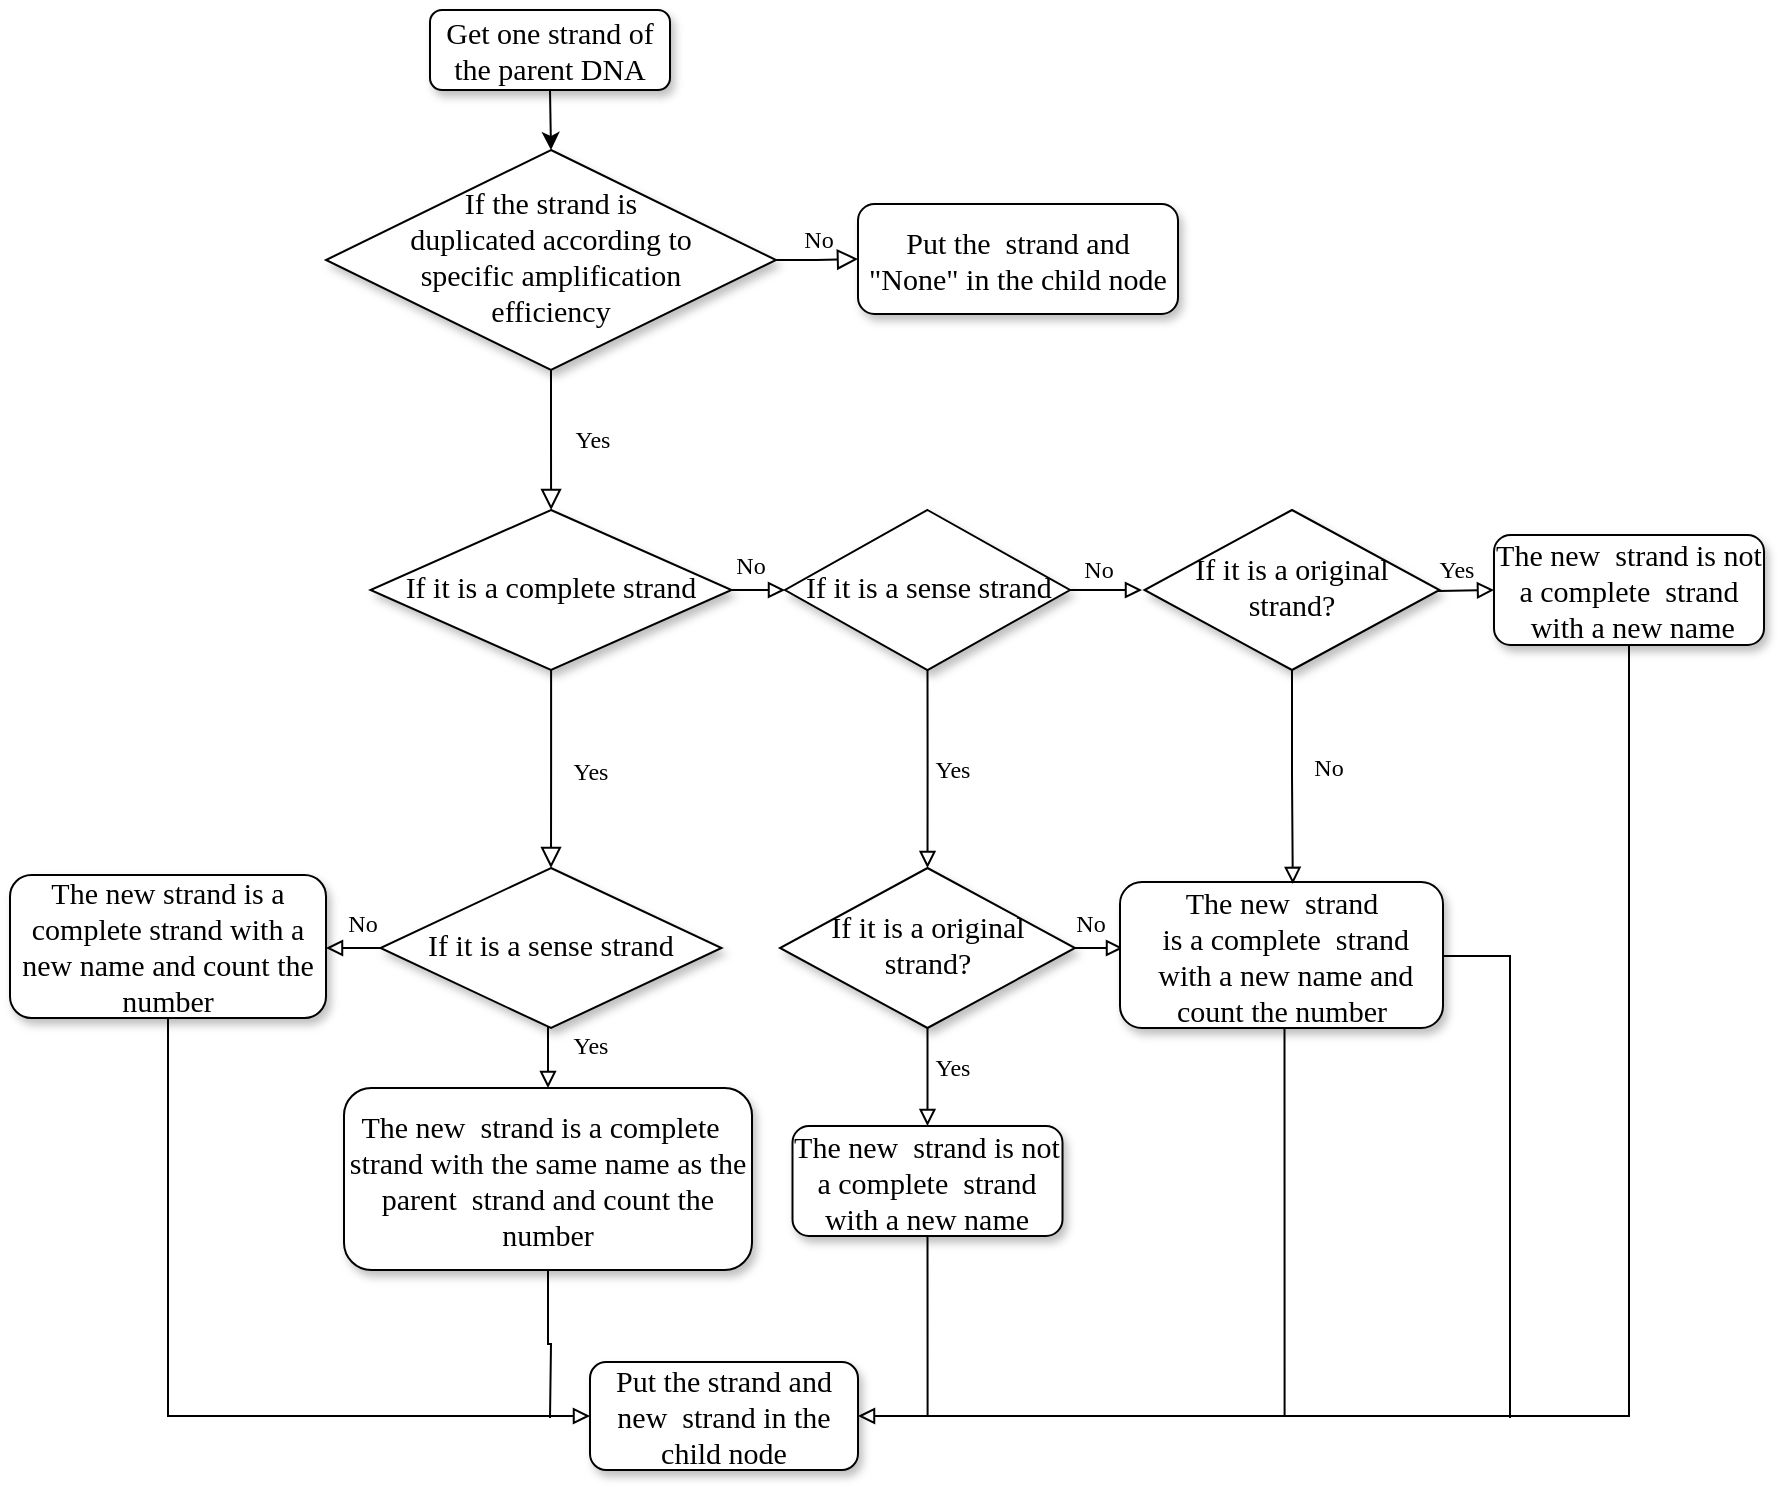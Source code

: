<mxfile version="18.0.8" type="github">
  <diagram id="C5RBs43oDa-KdzZeNtuy" name="Page-1">
    <mxGraphModel dx="3434" dy="1583" grid="1" gridSize="10" guides="1" tooltips="1" connect="1" arrows="1" fold="1" page="1" pageScale="1" pageWidth="827" pageHeight="1169" math="0" shadow="0">
      <root>
        <mxCell id="WIyWlLk6GJQsqaUBKTNV-0" />
        <mxCell id="WIyWlLk6GJQsqaUBKTNV-1" parent="WIyWlLk6GJQsqaUBKTNV-0" />
        <mxCell id="JWPkaghvcUCzBnXea29I-1" style="edgeStyle=orthogonalEdgeStyle;rounded=0;orthogonalLoop=1;jettySize=auto;html=1;exitX=0.5;exitY=1;exitDx=0;exitDy=0;entryX=0.5;entryY=0;entryDx=0;entryDy=0;" parent="WIyWlLk6GJQsqaUBKTNV-1" source="WIyWlLk6GJQsqaUBKTNV-3" target="WIyWlLk6GJQsqaUBKTNV-6" edge="1">
          <mxGeometry relative="1" as="geometry" />
        </mxCell>
        <mxCell id="WIyWlLk6GJQsqaUBKTNV-3" value="&lt;font style=&quot;font-size: 15px;&quot; face=&quot;Times New Roman&quot;&gt;Get one strand of the parent DNA&lt;/font&gt;" style="rounded=1;whiteSpace=wrap;html=1;fontSize=12;glass=0;strokeWidth=1;shadow=1;" parent="WIyWlLk6GJQsqaUBKTNV-1" vertex="1">
          <mxGeometry x="160" y="40" width="120" height="40" as="geometry" />
        </mxCell>
        <mxCell id="WIyWlLk6GJQsqaUBKTNV-4" value="Yes" style="rounded=0;html=1;jettySize=auto;orthogonalLoop=1;fontSize=12;endArrow=block;endFill=0;endSize=8;strokeWidth=1;shadow=0;labelBackgroundColor=none;edgeStyle=orthogonalEdgeStyle;fontFamily=Times New Roman;" parent="WIyWlLk6GJQsqaUBKTNV-1" source="WIyWlLk6GJQsqaUBKTNV-6" target="WIyWlLk6GJQsqaUBKTNV-10" edge="1">
          <mxGeometry y="20" relative="1" as="geometry">
            <mxPoint as="offset" />
          </mxGeometry>
        </mxCell>
        <mxCell id="WIyWlLk6GJQsqaUBKTNV-5" value="No" style="edgeStyle=orthogonalEdgeStyle;rounded=0;html=1;jettySize=auto;orthogonalLoop=1;fontSize=12;endArrow=block;endFill=0;endSize=8;strokeWidth=1;shadow=0;labelBackgroundColor=none;fontFamily=Times New Roman;" parent="WIyWlLk6GJQsqaUBKTNV-1" source="WIyWlLk6GJQsqaUBKTNV-6" target="WIyWlLk6GJQsqaUBKTNV-7" edge="1">
          <mxGeometry y="10" relative="1" as="geometry">
            <mxPoint as="offset" />
          </mxGeometry>
        </mxCell>
        <mxCell id="WIyWlLk6GJQsqaUBKTNV-6" value="&lt;font style=&quot;font-size: 15px;&quot; face=&quot;Times New Roman&quot;&gt;If the strand is &lt;br&gt;duplicated according to &lt;br&gt;specific amplification &lt;br&gt;efficiency&lt;/font&gt;" style="rhombus;whiteSpace=wrap;html=1;shadow=1;fontFamily=Helvetica;fontSize=12;align=center;strokeWidth=1;spacing=6;spacingTop=-4;" parent="WIyWlLk6GJQsqaUBKTNV-1" vertex="1">
          <mxGeometry x="108" y="110" width="225" height="110" as="geometry" />
        </mxCell>
        <mxCell id="WIyWlLk6GJQsqaUBKTNV-7" value="&lt;font style=&quot;font-size: 15px;&quot; face=&quot;Times New Roman&quot;&gt;&lt;font style=&quot;&quot;&gt;Put the&amp;nbsp;&lt;/font&gt;&amp;nbsp;strand&amp;nbsp;&lt;font style=&quot;&quot;&gt;and &quot;None&quot; in the child node&lt;/font&gt;&lt;/font&gt;" style="rounded=1;whiteSpace=wrap;html=1;fontSize=12;glass=0;strokeWidth=1;shadow=1;" parent="WIyWlLk6GJQsqaUBKTNV-1" vertex="1">
          <mxGeometry x="374" y="137" width="160" height="55" as="geometry" />
        </mxCell>
        <mxCell id="WIyWlLk6GJQsqaUBKTNV-8" value="" style="rounded=0;html=1;jettySize=auto;orthogonalLoop=1;fontSize=11;endArrow=block;endFill=0;endSize=8;strokeWidth=1;shadow=0;labelBackgroundColor=none;edgeStyle=orthogonalEdgeStyle;entryX=0.5;entryY=0;entryDx=0;entryDy=0;" parent="WIyWlLk6GJQsqaUBKTNV-1" source="WIyWlLk6GJQsqaUBKTNV-10" target="9Jic5jevJVb1GwjityKB-2" edge="1">
          <mxGeometry x="0.333" y="20" relative="1" as="geometry">
            <mxPoint as="offset" />
            <mxPoint x="220" y="464" as="targetPoint" />
          </mxGeometry>
        </mxCell>
        <mxCell id="9Jic5jevJVb1GwjityKB-9" style="edgeStyle=orthogonalEdgeStyle;rounded=0;orthogonalLoop=1;jettySize=auto;html=1;exitX=1;exitY=0.5;exitDx=0;exitDy=0;entryX=0;entryY=0.5;entryDx=0;entryDy=0;fontFamily=Times New Roman;fontSize=15;startArrow=none;startFill=0;endArrow=block;endFill=0;" edge="1" parent="WIyWlLk6GJQsqaUBKTNV-1" source="WIyWlLk6GJQsqaUBKTNV-10" target="JWPkaghvcUCzBnXea29I-12">
          <mxGeometry relative="1" as="geometry" />
        </mxCell>
        <mxCell id="WIyWlLk6GJQsqaUBKTNV-10" value="&lt;font style=&quot;font-size: 15px;&quot; face=&quot;Times New Roman&quot;&gt;If it is a complete strand&lt;/font&gt;" style="rhombus;whiteSpace=wrap;html=1;shadow=1;fontFamily=Helvetica;fontSize=12;align=center;strokeWidth=1;spacing=6;spacingTop=-4;" parent="WIyWlLk6GJQsqaUBKTNV-1" vertex="1">
          <mxGeometry x="130.25" y="290" width="180.5" height="80" as="geometry" />
        </mxCell>
        <mxCell id="JWPkaghvcUCzBnXea29I-3" value="Yes" style="text;html=1;align=center;verticalAlign=middle;resizable=0;points=[];autosize=1;strokeColor=none;fillColor=none;fontFamily=Times New Roman;" parent="WIyWlLk6GJQsqaUBKTNV-1" vertex="1">
          <mxGeometry x="225" y="410.5" width="30" height="20" as="geometry" />
        </mxCell>
        <mxCell id="JWPkaghvcUCzBnXea29I-7" style="edgeStyle=orthogonalEdgeStyle;rounded=0;orthogonalLoop=1;jettySize=auto;html=1;exitX=0.5;exitY=1;exitDx=0;exitDy=0;entryX=0.5;entryY=0;entryDx=0;entryDy=0;endArrow=block;endFill=0;" parent="WIyWlLk6GJQsqaUBKTNV-1" target="JWPkaghvcUCzBnXea29I-6" edge="1">
          <mxGeometry relative="1" as="geometry">
            <mxPoint x="220" y="544" as="sourcePoint" />
          </mxGeometry>
        </mxCell>
        <mxCell id="JWPkaghvcUCzBnXea29I-38" style="edgeStyle=orthogonalEdgeStyle;rounded=0;orthogonalLoop=1;jettySize=auto;html=1;exitX=0.5;exitY=1;exitDx=0;exitDy=0;endArrow=none;endFill=0;" parent="WIyWlLk6GJQsqaUBKTNV-1" source="JWPkaghvcUCzBnXea29I-6" edge="1">
          <mxGeometry relative="1" as="geometry">
            <mxPoint x="220" y="744.0" as="targetPoint" />
          </mxGeometry>
        </mxCell>
        <mxCell id="JWPkaghvcUCzBnXea29I-6" value="&lt;font style=&quot;font-size: 15px;&quot; face=&quot;Times New Roman&quot;&gt;The new&amp;nbsp;&amp;nbsp;strand is a complete&amp;nbsp;&amp;nbsp;&lt;br&gt;strand with the same name as the parent&amp;nbsp;&amp;nbsp;strand and count the number&lt;/font&gt;" style="rounded=1;whiteSpace=wrap;html=1;fontSize=12;glass=0;strokeWidth=1;shadow=1;" parent="WIyWlLk6GJQsqaUBKTNV-1" vertex="1">
          <mxGeometry x="117" y="579" width="204" height="91" as="geometry" />
        </mxCell>
        <mxCell id="JWPkaghvcUCzBnXea29I-8" value="Yes" style="text;html=1;align=center;verticalAlign=middle;resizable=0;points=[];autosize=1;strokeColor=none;fillColor=none;fontFamily=Times New Roman;" parent="WIyWlLk6GJQsqaUBKTNV-1" vertex="1">
          <mxGeometry x="225" y="548" width="30" height="20" as="geometry" />
        </mxCell>
        <mxCell id="JWPkaghvcUCzBnXea29I-35" style="edgeStyle=orthogonalEdgeStyle;rounded=0;orthogonalLoop=1;jettySize=auto;html=1;exitX=0.5;exitY=1;exitDx=0;exitDy=0;entryX=0;entryY=0.5;entryDx=0;entryDy=0;endArrow=block;endFill=0;" parent="WIyWlLk6GJQsqaUBKTNV-1" source="JWPkaghvcUCzBnXea29I-9" target="JWPkaghvcUCzBnXea29I-34" edge="1">
          <mxGeometry relative="1" as="geometry" />
        </mxCell>
        <mxCell id="JWPkaghvcUCzBnXea29I-9" value="&lt;font style=&quot;font-size: 15px;&quot; face=&quot;Times New Roman&quot;&gt;The new strand is a complete strand with a new name and count the number&lt;/font&gt;" style="rounded=1;whiteSpace=wrap;html=1;fontSize=12;glass=0;strokeWidth=1;shadow=1;" parent="WIyWlLk6GJQsqaUBKTNV-1" vertex="1">
          <mxGeometry x="-50" y="472.5" width="158" height="71.5" as="geometry" />
        </mxCell>
        <mxCell id="JWPkaghvcUCzBnXea29I-11" value="No" style="text;html=1;align=center;verticalAlign=middle;resizable=0;points=[];autosize=1;strokeColor=none;fillColor=none;fontFamily=Times New Roman;" parent="WIyWlLk6GJQsqaUBKTNV-1" vertex="1">
          <mxGeometry x="110.5" y="487" width="30" height="20" as="geometry" />
        </mxCell>
        <mxCell id="JWPkaghvcUCzBnXea29I-17" style="edgeStyle=orthogonalEdgeStyle;rounded=0;orthogonalLoop=1;jettySize=auto;html=1;exitX=0.5;exitY=1;exitDx=0;exitDy=0;endArrow=block;endFill=0;" parent="WIyWlLk6GJQsqaUBKTNV-1" source="JWPkaghvcUCzBnXea29I-12" target="JWPkaghvcUCzBnXea29I-16" edge="1">
          <mxGeometry relative="1" as="geometry" />
        </mxCell>
        <mxCell id="JWPkaghvcUCzBnXea29I-24" style="edgeStyle=orthogonalEdgeStyle;rounded=0;orthogonalLoop=1;jettySize=auto;html=1;exitX=1;exitY=0.5;exitDx=0;exitDy=0;entryX=0;entryY=0.5;entryDx=0;entryDy=0;endArrow=block;endFill=0;" parent="WIyWlLk6GJQsqaUBKTNV-1" source="JWPkaghvcUCzBnXea29I-12" edge="1">
          <mxGeometry relative="1" as="geometry">
            <mxPoint x="516" y="330" as="targetPoint" />
          </mxGeometry>
        </mxCell>
        <mxCell id="JWPkaghvcUCzBnXea29I-12" value="&lt;span style=&quot;font-family: &amp;quot;Times New Roman&amp;quot;; font-size: 15px;&quot;&gt;If it is a sense strand&lt;/span&gt;" style="rhombus;whiteSpace=wrap;html=1;shadow=1;fontFamily=Helvetica;fontSize=12;align=center;strokeWidth=1;spacing=6;spacingTop=-4;" parent="WIyWlLk6GJQsqaUBKTNV-1" vertex="1">
          <mxGeometry x="337.5" y="290" width="142.5" height="80" as="geometry" />
        </mxCell>
        <mxCell id="JWPkaghvcUCzBnXea29I-45" style="edgeStyle=orthogonalEdgeStyle;rounded=0;orthogonalLoop=1;jettySize=auto;html=1;exitX=0.5;exitY=0.945;exitDx=0;exitDy=0;endArrow=none;endFill=0;exitPerimeter=0;" parent="WIyWlLk6GJQsqaUBKTNV-1" source="JWPkaghvcUCzBnXea29I-15" edge="1">
          <mxGeometry relative="1" as="geometry">
            <mxPoint x="397" y="743" as="targetPoint" />
            <mxPoint x="408.75" y="656" as="sourcePoint" />
            <Array as="points">
              <mxPoint x="409" y="743" />
            </Array>
          </mxGeometry>
        </mxCell>
        <mxCell id="JWPkaghvcUCzBnXea29I-15" value="&lt;font style=&quot;font-size: 15px;&quot; face=&quot;Times New Roman&quot;&gt;The new&amp;nbsp;&amp;nbsp;strand&amp;nbsp;is not a complete&amp;nbsp;&amp;nbsp;strand with a new name&lt;/font&gt;" style="rounded=1;whiteSpace=wrap;html=1;fontSize=12;glass=0;strokeWidth=1;shadow=1;" parent="WIyWlLk6GJQsqaUBKTNV-1" vertex="1">
          <mxGeometry x="341.25" y="598" width="135" height="55" as="geometry" />
        </mxCell>
        <mxCell id="JWPkaghvcUCzBnXea29I-19" style="edgeStyle=orthogonalEdgeStyle;rounded=0;orthogonalLoop=1;jettySize=auto;html=1;exitX=0.5;exitY=1;exitDx=0;exitDy=0;entryX=0.5;entryY=0;entryDx=0;entryDy=0;endArrow=block;endFill=0;" parent="WIyWlLk6GJQsqaUBKTNV-1" source="JWPkaghvcUCzBnXea29I-16" target="JWPkaghvcUCzBnXea29I-15" edge="1">
          <mxGeometry relative="1" as="geometry" />
        </mxCell>
        <mxCell id="9Jic5jevJVb1GwjityKB-6" style="edgeStyle=orthogonalEdgeStyle;rounded=0;orthogonalLoop=1;jettySize=auto;html=1;exitX=1;exitY=0.5;exitDx=0;exitDy=0;entryX=0;entryY=0.5;entryDx=0;entryDy=0;fontFamily=Times New Roman;fontSize=15;startArrow=none;startFill=0;endArrow=block;endFill=0;" edge="1" parent="WIyWlLk6GJQsqaUBKTNV-1" source="JWPkaghvcUCzBnXea29I-16">
          <mxGeometry relative="1" as="geometry">
            <mxPoint x="506.5" y="509.25" as="targetPoint" />
          </mxGeometry>
        </mxCell>
        <mxCell id="JWPkaghvcUCzBnXea29I-16" value="&lt;font style=&quot;font-size: 15px;&quot; face=&quot;Times New Roman&quot;&gt;If it is a original strand?&lt;/font&gt;" style="rhombus;whiteSpace=wrap;html=1;shadow=1;fontFamily=Helvetica;fontSize=12;align=center;strokeWidth=1;spacing=6;spacingTop=-4;" parent="WIyWlLk6GJQsqaUBKTNV-1" vertex="1">
          <mxGeometry x="335" y="469" width="147.5" height="80" as="geometry" />
        </mxCell>
        <mxCell id="JWPkaghvcUCzBnXea29I-18" value="Yes" style="text;html=1;align=center;verticalAlign=middle;resizable=0;points=[];autosize=1;strokeColor=none;fillColor=none;fontFamily=Times New Roman;" parent="WIyWlLk6GJQsqaUBKTNV-1" vertex="1">
          <mxGeometry x="405.5" y="410" width="30" height="20" as="geometry" />
        </mxCell>
        <mxCell id="JWPkaghvcUCzBnXea29I-47" style="edgeStyle=orthogonalEdgeStyle;rounded=0;orthogonalLoop=1;jettySize=auto;html=1;exitX=0.5;exitY=1;exitDx=0;exitDy=0;endArrow=none;endFill=0;" parent="WIyWlLk6GJQsqaUBKTNV-1" edge="1">
          <mxGeometry relative="1" as="geometry">
            <mxPoint x="576" y="743" as="targetPoint" />
            <mxPoint x="587.25" y="546" as="sourcePoint" />
            <Array as="points">
              <mxPoint x="576" y="743" />
            </Array>
          </mxGeometry>
        </mxCell>
        <mxCell id="JWPkaghvcUCzBnXea29I-27" style="edgeStyle=orthogonalEdgeStyle;rounded=0;orthogonalLoop=1;jettySize=auto;html=1;exitX=1;exitY=0.5;exitDx=0;exitDy=0;entryX=0;entryY=0.5;entryDx=0;entryDy=0;endArrow=block;endFill=0;" parent="WIyWlLk6GJQsqaUBKTNV-1" target="JWPkaghvcUCzBnXea29I-26" edge="1">
          <mxGeometry relative="1" as="geometry">
            <mxPoint x="636" y="330" as="sourcePoint" />
          </mxGeometry>
        </mxCell>
        <mxCell id="JWPkaghvcUCzBnXea29I-25" value="No" style="text;html=1;align=center;verticalAlign=middle;resizable=0;points=[];autosize=1;strokeColor=none;fillColor=none;fontFamily=Times New Roman;" parent="WIyWlLk6GJQsqaUBKTNV-1" vertex="1">
          <mxGeometry x="479" y="310" width="30" height="20" as="geometry" />
        </mxCell>
        <mxCell id="JWPkaghvcUCzBnXea29I-44" style="edgeStyle=orthogonalEdgeStyle;rounded=0;orthogonalLoop=1;jettySize=auto;html=1;exitX=0.5;exitY=1;exitDx=0;exitDy=0;entryX=1;entryY=0.5;entryDx=0;entryDy=0;endArrow=block;endFill=0;" parent="WIyWlLk6GJQsqaUBKTNV-1" source="JWPkaghvcUCzBnXea29I-26" target="JWPkaghvcUCzBnXea29I-34" edge="1">
          <mxGeometry relative="1" as="geometry" />
        </mxCell>
        <mxCell id="JWPkaghvcUCzBnXea29I-26" value="&lt;font style=&quot;font-size: 15px;&quot; face=&quot;Times New Roman&quot;&gt;The new&amp;nbsp;&amp;nbsp;strand is not a complete&amp;nbsp;&amp;nbsp;strand&lt;br&gt;&amp;nbsp;with a new name&lt;/font&gt;" style="rounded=1;whiteSpace=wrap;html=1;fontSize=12;glass=0;strokeWidth=1;shadow=1;" parent="WIyWlLk6GJQsqaUBKTNV-1" vertex="1">
          <mxGeometry x="692" y="302.5" width="135" height="55" as="geometry" />
        </mxCell>
        <mxCell id="JWPkaghvcUCzBnXea29I-28" value="Yes" style="text;html=1;align=center;verticalAlign=middle;resizable=0;points=[];autosize=1;strokeColor=none;fillColor=none;fontFamily=Times New Roman;" parent="WIyWlLk6GJQsqaUBKTNV-1" vertex="1">
          <mxGeometry x="405.5" y="559" width="30" height="20" as="geometry" />
        </mxCell>
        <mxCell id="JWPkaghvcUCzBnXea29I-29" value="No" style="text;html=1;align=center;verticalAlign=middle;resizable=0;points=[];autosize=1;strokeColor=none;fillColor=none;fontFamily=Times New Roman;" parent="WIyWlLk6GJQsqaUBKTNV-1" vertex="1">
          <mxGeometry x="475" y="487" width="30" height="20" as="geometry" />
        </mxCell>
        <mxCell id="JWPkaghvcUCzBnXea29I-30" value="Yes" style="text;html=1;align=center;verticalAlign=middle;resizable=0;points=[];autosize=1;strokeColor=none;fillColor=none;fontFamily=Times New Roman;" parent="WIyWlLk6GJQsqaUBKTNV-1" vertex="1">
          <mxGeometry x="658" y="310" width="30" height="20" as="geometry" />
        </mxCell>
        <mxCell id="JWPkaghvcUCzBnXea29I-48" style="edgeStyle=orthogonalEdgeStyle;rounded=0;orthogonalLoop=1;jettySize=auto;html=1;exitX=1;exitY=0.25;exitDx=0;exitDy=0;endArrow=none;endFill=0;" parent="WIyWlLk6GJQsqaUBKTNV-1" source="JWPkaghvcUCzBnXea29I-31" edge="1">
          <mxGeometry relative="1" as="geometry">
            <mxPoint x="700" y="744" as="targetPoint" />
            <mxPoint x="672" y="424.5" as="sourcePoint" />
            <Array as="points">
              <mxPoint x="667" y="513" />
              <mxPoint x="700" y="513" />
            </Array>
          </mxGeometry>
        </mxCell>
        <mxCell id="JWPkaghvcUCzBnXea29I-31" value="&lt;font style=&quot;font-size: 15px;&quot; face=&quot;Times New Roman&quot;&gt;The new&amp;nbsp;&amp;nbsp;strand&lt;br&gt;&amp;nbsp;is a complete&amp;nbsp;&amp;nbsp;strand&lt;br&gt;&amp;nbsp;with a new name and count the number&lt;/font&gt;" style="rounded=1;whiteSpace=wrap;html=1;fontSize=12;glass=0;strokeWidth=1;shadow=1;" parent="WIyWlLk6GJQsqaUBKTNV-1" vertex="1">
          <mxGeometry x="505" y="476" width="161.5" height="73" as="geometry" />
        </mxCell>
        <mxCell id="JWPkaghvcUCzBnXea29I-33" value="No" style="text;html=1;align=center;verticalAlign=middle;resizable=0;points=[];autosize=1;strokeColor=none;fillColor=none;fontFamily=Times New Roman;" parent="WIyWlLk6GJQsqaUBKTNV-1" vertex="1">
          <mxGeometry x="594" y="409" width="30" height="20" as="geometry" />
        </mxCell>
        <mxCell id="JWPkaghvcUCzBnXea29I-34" value="&lt;font style=&quot;font-size: 15px;&quot; face=&quot;Times New Roman&quot;&gt;Put the strand and new&amp;nbsp;&amp;nbsp;strand in the child node&lt;/font&gt;" style="rounded=1;whiteSpace=wrap;html=1;fontSize=12;glass=0;strokeWidth=1;shadow=1;" parent="WIyWlLk6GJQsqaUBKTNV-1" vertex="1">
          <mxGeometry x="240" y="716" width="134" height="54" as="geometry" />
        </mxCell>
        <mxCell id="9Jic5jevJVb1GwjityKB-8" style="edgeStyle=orthogonalEdgeStyle;rounded=0;orthogonalLoop=1;jettySize=auto;html=1;exitX=0;exitY=0.5;exitDx=0;exitDy=0;entryX=1;entryY=0.5;entryDx=0;entryDy=0;fontFamily=Times New Roman;fontSize=15;startArrow=none;startFill=0;endArrow=block;endFill=0;" edge="1" parent="WIyWlLk6GJQsqaUBKTNV-1" source="9Jic5jevJVb1GwjityKB-2" target="JWPkaghvcUCzBnXea29I-9">
          <mxGeometry relative="1" as="geometry" />
        </mxCell>
        <mxCell id="9Jic5jevJVb1GwjityKB-2" value="&lt;font style=&quot;font-size: 15px;&quot; face=&quot;Times New Roman&quot;&gt;If it is a sense strand&lt;/font&gt;" style="rhombus;whiteSpace=wrap;html=1;shadow=1;fontFamily=Helvetica;fontSize=12;align=center;strokeWidth=1;spacing=6;spacingTop=-4;" vertex="1" parent="WIyWlLk6GJQsqaUBKTNV-1">
          <mxGeometry x="135.25" y="469" width="170.5" height="80" as="geometry" />
        </mxCell>
        <mxCell id="9Jic5jevJVb1GwjityKB-5" style="edgeStyle=orthogonalEdgeStyle;rounded=0;orthogonalLoop=1;jettySize=auto;html=1;exitX=0.5;exitY=1;exitDx=0;exitDy=0;entryX=0.535;entryY=0.013;entryDx=0;entryDy=0;entryPerimeter=0;fontFamily=Times New Roman;fontSize=15;startArrow=none;startFill=0;endArrow=block;endFill=0;" edge="1" parent="WIyWlLk6GJQsqaUBKTNV-1" source="9Jic5jevJVb1GwjityKB-4" target="JWPkaghvcUCzBnXea29I-31">
          <mxGeometry relative="1" as="geometry" />
        </mxCell>
        <mxCell id="9Jic5jevJVb1GwjityKB-4" value="&lt;font style=&quot;font-size: 15px;&quot; face=&quot;Times New Roman&quot;&gt;If it is a original strand?&lt;/font&gt;" style="rhombus;whiteSpace=wrap;html=1;shadow=1;fontFamily=Helvetica;fontSize=12;align=center;strokeWidth=1;spacing=6;spacingTop=-4;" vertex="1" parent="WIyWlLk6GJQsqaUBKTNV-1">
          <mxGeometry x="517.25" y="290" width="147.5" height="80" as="geometry" />
        </mxCell>
        <mxCell id="9Jic5jevJVb1GwjityKB-10" value="&lt;font style=&quot;font-size: 12px;&quot;&gt;No&lt;/font&gt;" style="text;html=1;align=center;verticalAlign=middle;resizable=0;points=[];autosize=1;strokeColor=none;fillColor=none;fontSize=15;fontFamily=Times New Roman;" vertex="1" parent="WIyWlLk6GJQsqaUBKTNV-1">
          <mxGeometry x="305" y="306" width="30" height="20" as="geometry" />
        </mxCell>
      </root>
    </mxGraphModel>
  </diagram>
</mxfile>
